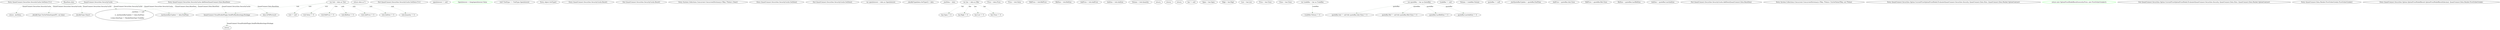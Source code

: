 digraph  {
m2_61 [cluster="QuantConnect.Securities.SecurityCache.GetData<T>()", file="SendForBacktestingcsPackage.cs", label="Entry QuantConnect.Securities.SecurityCache.GetData<T>()", span="196-196"];
m2_62 [cluster="QuantConnect.Securities.SecurityCache.GetData<T>()", file="SendForBacktestingcsPackage.cs", label="BaseData data", span="199-199"];
m2_63 [cluster="QuantConnect.Securities.SecurityCache.GetData<T>()", file="SendForBacktestingcsPackage.cs", label="_dataByType.TryGetValue(typeof(T), out data)", span="200-200"];
m2_64 [cluster="QuantConnect.Securities.SecurityCache.GetData<T>()", file="SendForBacktestingcsPackage.cs", label="return data as T;", span="201-201"];
m2_65 [cluster="QuantConnect.Securities.SecurityCache.GetData<T>()", file="SendForBacktestingcsPackage.cs", label="Exit QuantConnect.Securities.SecurityCache.GetData<T>()", span="196-196"];
m2_2 [cluster="QuantConnect.Securities.SecurityCache.AddData(QuantConnect.Data.BaseData)", file="SendForBacktestingcsPackage.cs", label="openInterest != null", span="101-101"];
m2_3 [cluster="QuantConnect.Securities.SecurityCache.AddData(QuantConnect.Data.BaseData)", color=green, community=0, file="SendForBacktestingcsPackage.cs", label="OpenInterest = (long)openInterest.Value", prediction=0, span="103-103"];
m2_4 [cluster="QuantConnect.Securities.SecurityCache.AddData(QuantConnect.Data.BaseData)", file="SendForBacktestingcsPackage.cs", label="return;", span="104-104"];
m2_5 [cluster="QuantConnect.Securities.SecurityCache.AddData(QuantConnect.Data.BaseData)", file="SendForBacktestingcsPackage.cs", label="var tick = data as Tick", span="107-107"];
m2_6 [cluster="QuantConnect.Securities.SecurityCache.AddData(QuantConnect.Data.BaseData)", file="SendForBacktestingcsPackage.cs", label="tick?.TickType == TickType.OpenInterest", span="108-108"];
m2_57 [cluster="object.GetType()", file="SendForBacktestingcsPackage.cs", label="Entry object.GetType()", span="0-0"];
m2_67 [cluster="QuantConnect.Securities.SecurityCache.Reset()", file="SendForBacktestingcsPackage.cs", label="Entry QuantConnect.Securities.SecurityCache.Reset()", span="207-207"];
m2_68 [cluster="QuantConnect.Securities.SecurityCache.Reset()", file="SendForBacktestingcsPackage.cs", label="_dataByType.Clear()", span="209-209"];
m2_69 [cluster="QuantConnect.Securities.SecurityCache.Reset()", file="SendForBacktestingcsPackage.cs", label="Exit QuantConnect.Securities.SecurityCache.Reset()", span="207-207"];
m2_70 [cluster="System.Collections.Concurrent.ConcurrentDictionary<TKey, TValue>.Clear()", file="SendForBacktestingcsPackage.cs", label="Entry System.Collections.Concurrent.ConcurrentDictionary<TKey, TValue>.Clear()", span="0-0"];
m2_58 [cluster="QuantConnect.Securities.SecurityCache.GetData()", file="SendForBacktestingcsPackage.cs", label="Entry QuantConnect.Securities.SecurityCache.GetData()", span="186-186"];
m2_59 [cluster="QuantConnect.Securities.SecurityCache.GetData()", file="SendForBacktestingcsPackage.cs", label="return _lastData;", span="188-188"];
m2_60 [cluster="QuantConnect.Securities.SecurityCache.GetData()", file="SendForBacktestingcsPackage.cs", label="Exit QuantConnect.Securities.SecurityCache.GetData()", span="186-186"];
m2_0 [cluster="QuantConnect.Securities.SecurityCache.AddData(QuantConnect.Data.BaseData)", file="SendForBacktestingcsPackage.cs", label="Entry QuantConnect.Securities.SecurityCache.AddData(QuantConnect.Data.BaseData)", span="98-98"];
m2_1 [cluster="QuantConnect.Securities.SecurityCache.AddData(QuantConnect.Data.BaseData)", file="SendForBacktestingcsPackage.cs", label="var openInterest = data as OpenInterest", span="100-100"];
m2_9 [cluster="QuantConnect.Securities.SecurityCache.AddData(QuantConnect.Data.BaseData)", file="SendForBacktestingcsPackage.cs", label="data.IsFillForward", span="115-115"];
m2_11 [cluster="QuantConnect.Securities.SecurityCache.AddData(QuantConnect.Data.BaseData)", file="SendForBacktestingcsPackage.cs", label="_dataByType[data.GetType()] = data", span="118-118"];
m2_12 [cluster="QuantConnect.Securities.SecurityCache.AddData(QuantConnect.Data.BaseData)", file="SendForBacktestingcsPackage.cs", label="_lastData == null\r\n              || _lastQuoteBarUpdate != data.EndTime\r\n              || data.DataType != MarketDataType.TradeBar", span="123-125"];
m2_13 [cluster="QuantConnect.Securities.SecurityCache.AddData(QuantConnect.Data.BaseData)", file="SendForBacktestingcsPackage.cs", label="_lastData = data", span="127-127"];
m2_28 [cluster="QuantConnect.Securities.SecurityCache.AddData(QuantConnect.Data.BaseData)", file="SendForBacktestingcsPackage.cs", label="var bar = data as IBar", span="145-145"];
m2_30 [cluster="QuantConnect.Securities.SecurityCache.AddData(QuantConnect.Data.BaseData)", file="SendForBacktestingcsPackage.cs", label="_lastQuoteBarUpdate != data.EndTime", span="148-148"];
m2_55 [cluster="QuantConnect.Securities.SecurityCache.AddData(QuantConnect.Data.BaseData)", file="SendForBacktestingcsPackage.cs", label="Price = data.Price", span="178-178"];
m2_7 [cluster="QuantConnect.Securities.SecurityCache.AddData(QuantConnect.Data.BaseData)", file="SendForBacktestingcsPackage.cs", label="QuantConnect.VisualStudioPlugin.SendForBacktestingcsPackage", span=""];
m2_14 [cluster="QuantConnect.Securities.SecurityCache.AddData(QuantConnect.Data.BaseData)", file="SendForBacktestingcsPackage.cs", label="tick != null", span="130-130"];
m2_15 [cluster="QuantConnect.Securities.SecurityCache.AddData(QuantConnect.Data.BaseData)", file="SendForBacktestingcsPackage.cs", label="tick.Value != 0", span="132-132"];
m2_16 [cluster="QuantConnect.Securities.SecurityCache.AddData(QuantConnect.Data.BaseData)", file="SendForBacktestingcsPackage.cs", label="Price = tick.Value", span="132-132"];
m2_17 [cluster="QuantConnect.Securities.SecurityCache.AddData(QuantConnect.Data.BaseData)", file="SendForBacktestingcsPackage.cs", label="tick.BidPrice != 0", span="134-134"];
m2_18 [cluster="QuantConnect.Securities.SecurityCache.AddData(QuantConnect.Data.BaseData)", file="SendForBacktestingcsPackage.cs", label="BidPrice = tick.BidPrice", span="134-134"];
m2_19 [cluster="QuantConnect.Securities.SecurityCache.AddData(QuantConnect.Data.BaseData)", file="SendForBacktestingcsPackage.cs", label="tick.BidSize != 0", span="135-135"];
m2_20 [cluster="QuantConnect.Securities.SecurityCache.AddData(QuantConnect.Data.BaseData)", file="SendForBacktestingcsPackage.cs", label="BidSize = tick.BidSize", span="135-135"];
m2_21 [cluster="QuantConnect.Securities.SecurityCache.AddData(QuantConnect.Data.BaseData)", file="SendForBacktestingcsPackage.cs", label="tick.AskPrice != 0", span="137-137"];
m2_22 [cluster="QuantConnect.Securities.SecurityCache.AddData(QuantConnect.Data.BaseData)", file="SendForBacktestingcsPackage.cs", label="AskPrice = tick.AskPrice", span="137-137"];
m2_23 [cluster="QuantConnect.Securities.SecurityCache.AddData(QuantConnect.Data.BaseData)", file="SendForBacktestingcsPackage.cs", label="tick.AskSize != 0", span="138-138"];
m2_24 [cluster="QuantConnect.Securities.SecurityCache.AddData(QuantConnect.Data.BaseData)", file="SendForBacktestingcsPackage.cs", label="AskSize = tick.AskSize", span="138-138"];
m2_25 [cluster="QuantConnect.Securities.SecurityCache.AddData(QuantConnect.Data.BaseData)", file="SendForBacktestingcsPackage.cs", label="tick.Quantity != 0", span="140-140"];
m2_26 [cluster="QuantConnect.Securities.SecurityCache.AddData(QuantConnect.Data.BaseData)", file="SendForBacktestingcsPackage.cs", label="Volume = tick.Quantity", span="140-140"];
m2_8 [cluster="QuantConnect.Securities.SecurityCache.AddData(QuantConnect.Data.BaseData)", file="SendForBacktestingcsPackage.cs", label="return;", span="111-111"];
m2_10 [cluster="QuantConnect.Securities.SecurityCache.AddData(QuantConnect.Data.BaseData)", file="SendForBacktestingcsPackage.cs", label="return;", span="115-115"];
m2_27 [cluster="QuantConnect.Securities.SecurityCache.AddData(QuantConnect.Data.BaseData)", file="SendForBacktestingcsPackage.cs", label="return;", span="142-142"];
m2_29 [cluster="QuantConnect.Securities.SecurityCache.AddData(QuantConnect.Data.BaseData)", file="SendForBacktestingcsPackage.cs", label="bar != null", span="146-146"];
m2_31 [cluster="QuantConnect.Securities.SecurityCache.AddData(QuantConnect.Data.BaseData)", file="SendForBacktestingcsPackage.cs", label="bar.Open != 0", span="150-150"];
m2_32 [cluster="QuantConnect.Securities.SecurityCache.AddData(QuantConnect.Data.BaseData)", file="SendForBacktestingcsPackage.cs", label="Open = bar.Open", span="150-150"];
m2_33 [cluster="QuantConnect.Securities.SecurityCache.AddData(QuantConnect.Data.BaseData)", file="SendForBacktestingcsPackage.cs", label="bar.High != 0", span="151-151"];
m2_34 [cluster="QuantConnect.Securities.SecurityCache.AddData(QuantConnect.Data.BaseData)", file="SendForBacktestingcsPackage.cs", label="High = bar.High", span="151-151"];
m2_35 [cluster="QuantConnect.Securities.SecurityCache.AddData(QuantConnect.Data.BaseData)", file="SendForBacktestingcsPackage.cs", label="bar.Low != 0", span="152-152"];
m2_36 [cluster="QuantConnect.Securities.SecurityCache.AddData(QuantConnect.Data.BaseData)", file="SendForBacktestingcsPackage.cs", label="Low = bar.Low", span="152-152"];
m2_37 [cluster="QuantConnect.Securities.SecurityCache.AddData(QuantConnect.Data.BaseData)", file="SendForBacktestingcsPackage.cs", label="bar.Close != 0", span="153-153"];
m2_38 [cluster="QuantConnect.Securities.SecurityCache.AddData(QuantConnect.Data.BaseData)", file="SendForBacktestingcsPackage.cs", label="Price = bar.Close", span="155-155"];
m2_39 [cluster="QuantConnect.Securities.SecurityCache.AddData(QuantConnect.Data.BaseData)", file="SendForBacktestingcsPackage.cs", label="Close = bar.Close", span="156-156"];
m2_40 [cluster="QuantConnect.Securities.SecurityCache.AddData(QuantConnect.Data.BaseData)", file="SendForBacktestingcsPackage.cs", label="var tradeBar = bar as TradeBar", span="160-160"];
m2_44 [cluster="QuantConnect.Securities.SecurityCache.AddData(QuantConnect.Data.BaseData)", file="SendForBacktestingcsPackage.cs", label="var quoteBar = bar as QuoteBar", span="166-166"];
m2_41 [cluster="QuantConnect.Securities.SecurityCache.AddData(QuantConnect.Data.BaseData)", file="SendForBacktestingcsPackage.cs", label="tradeBar != null", span="161-161"];
m2_42 [cluster="QuantConnect.Securities.SecurityCache.AddData(QuantConnect.Data.BaseData)", file="SendForBacktestingcsPackage.cs", label="tradeBar.Volume != 0", span="163-163"];
m2_43 [cluster="QuantConnect.Securities.SecurityCache.AddData(QuantConnect.Data.BaseData)", file="SendForBacktestingcsPackage.cs", label="Volume = tradeBar.Volume", span="163-163"];
m2_45 [cluster="QuantConnect.Securities.SecurityCache.AddData(QuantConnect.Data.BaseData)", file="SendForBacktestingcsPackage.cs", label="quoteBar != null", span="167-167"];
m2_46 [cluster="QuantConnect.Securities.SecurityCache.AddData(QuantConnect.Data.BaseData)", file="SendForBacktestingcsPackage.cs", label="_lastQuoteBarUpdate = quoteBar.EndTime", span="169-169"];
m2_47 [cluster="QuantConnect.Securities.SecurityCache.AddData(QuantConnect.Data.BaseData)", file="SendForBacktestingcsPackage.cs", label="quoteBar.Ask != null && quoteBar.Ask.Close != 0", span="170-170"];
m2_48 [cluster="QuantConnect.Securities.SecurityCache.AddData(QuantConnect.Data.BaseData)", file="SendForBacktestingcsPackage.cs", label="AskPrice = quoteBar.Ask.Close", span="170-170"];
m2_49 [cluster="QuantConnect.Securities.SecurityCache.AddData(QuantConnect.Data.BaseData)", file="SendForBacktestingcsPackage.cs", label="quoteBar.Bid != null && quoteBar.Bid.Close != 0", span="171-171"];
m2_50 [cluster="QuantConnect.Securities.SecurityCache.AddData(QuantConnect.Data.BaseData)", file="SendForBacktestingcsPackage.cs", label="BidPrice = quoteBar.Bid.Close", span="171-171"];
m2_51 [cluster="QuantConnect.Securities.SecurityCache.AddData(QuantConnect.Data.BaseData)", file="SendForBacktestingcsPackage.cs", label="quoteBar.LastBidSize != 0", span="172-172"];
m2_52 [cluster="QuantConnect.Securities.SecurityCache.AddData(QuantConnect.Data.BaseData)", file="SendForBacktestingcsPackage.cs", label="BidSize = quoteBar.LastBidSize", span="172-172"];
m2_53 [cluster="QuantConnect.Securities.SecurityCache.AddData(QuantConnect.Data.BaseData)", file="SendForBacktestingcsPackage.cs", label="quoteBar.LastAskSize != 0", span="173-173"];
m2_54 [cluster="QuantConnect.Securities.SecurityCache.AddData(QuantConnect.Data.BaseData)", file="SendForBacktestingcsPackage.cs", label="AskSize = quoteBar.LastAskSize", span="173-173"];
m2_56 [cluster="QuantConnect.Securities.SecurityCache.AddData(QuantConnect.Data.BaseData)", file="SendForBacktestingcsPackage.cs", label="Exit QuantConnect.Securities.SecurityCache.AddData(QuantConnect.Data.BaseData)", span="98-98"];
m2_66 [cluster="System.Collections.Concurrent.ConcurrentDictionary<TKey, TValue>.TryGetValue(TKey, out TValue)", file="SendForBacktestingcsPackage.cs", label="Entry System.Collections.Concurrent.ConcurrentDictionary<TKey, TValue>.TryGetValue(TKey, out TValue)", span="0-0"];
m2_71 [file="SendForBacktestingcsPackage.cs", label="QuantConnect.Securities.SecurityCache", span=""];
m3_0 [cluster="QuantConnect.Securities.Option.CurrentPriceOptionPriceModel.Evaluate(QuantConnect.Securities.Security, QuantConnect.Data.Slice, QuantConnect.Data.Market.OptionContract)", file="SolutionExplorerMenuCommand.cs", label="Entry QuantConnect.Securities.Option.CurrentPriceOptionPriceModel.Evaluate(QuantConnect.Securities.Security, QuantConnect.Data.Slice, QuantConnect.Data.Market.OptionContract)", span="37-37"];
m3_1 [cluster="QuantConnect.Securities.Option.CurrentPriceOptionPriceModel.Evaluate(QuantConnect.Securities.Security, QuantConnect.Data.Slice, QuantConnect.Data.Market.OptionContract)", color=green, community=0, file="SolutionExplorerMenuCommand.cs", label="return new OptionPriceModelResult(security.Price, new FirstOrderGreeks());", prediction=1, span="39-39"];
m3_2 [cluster="QuantConnect.Securities.Option.CurrentPriceOptionPriceModel.Evaluate(QuantConnect.Securities.Security, QuantConnect.Data.Slice, QuantConnect.Data.Market.OptionContract)", file="SolutionExplorerMenuCommand.cs", label="Exit QuantConnect.Securities.Option.CurrentPriceOptionPriceModel.Evaluate(QuantConnect.Securities.Security, QuantConnect.Data.Slice, QuantConnect.Data.Market.OptionContract)", span="37-37"];
m3_4 [cluster="QuantConnect.Data.Market.FirstOrderGreeks.FirstOrderGreeks()", file="SolutionExplorerMenuCommand.cs", label="Entry QuantConnect.Data.Market.FirstOrderGreeks.FirstOrderGreeks()", span="89-89"];
m3_3 [cluster="QuantConnect.Securities.Option.OptionPriceModelResult.OptionPriceModelResult(decimal, QuantConnect.Data.Market.FirstOrderGreeks)", file="SolutionExplorerMenuCommand.cs", label="Entry QuantConnect.Securities.Option.OptionPriceModelResult.OptionPriceModelResult(decimal, QuantConnect.Data.Market.FirstOrderGreeks)", span="45-45"];
m2_5 -> m2_7  [color=darkseagreen4, key=1, label=tick, style=dashed];
m2_5 -> m2_14  [color=darkseagreen4, key=1, label=tick, style=dashed];
m2_5 -> m2_15  [color=darkseagreen4, key=1, label=tick, style=dashed];
m2_5 -> m2_17  [color=darkseagreen4, key=1, label=tick, style=dashed];
m2_5 -> m2_19  [color=darkseagreen4, key=1, label=tick, style=dashed];
m2_5 -> m2_21  [color=darkseagreen4, key=1, label=tick, style=dashed];
m2_5 -> m2_23  [color=darkseagreen4, key=1, label=tick, style=dashed];
m2_5 -> m2_25  [color=darkseagreen4, key=1, label=tick, style=dashed];
m2_0 -> m2_9  [color=darkseagreen4, key=1, label="QuantConnect.Data.BaseData", style=dashed];
m2_0 -> m2_12  [color=darkseagreen4, key=1, label="QuantConnect.Data.BaseData", style=dashed];
m2_0 -> m2_30  [color=darkseagreen4, key=1, label="QuantConnect.Data.BaseData", style=dashed];
m2_28 -> m2_31  [color=darkseagreen4, key=1, label=bar, style=dashed];
m2_28 -> m2_33  [color=darkseagreen4, key=1, label=bar, style=dashed];
m2_28 -> m2_35  [color=darkseagreen4, key=1, label=bar, style=dashed];
m2_28 -> m2_37  [color=darkseagreen4, key=1, label=bar, style=dashed];
m2_7 -> m2_4  [color=darkseagreen4, key=1, label="QuantConnect.VisualStudioPlugin.SendForBacktestingcsPackage", style=dashed];
m2_40 -> m2_42  [color=darkseagreen4, key=1, label=tradeBar, style=dashed];
m2_44 -> m2_47  [color=darkseagreen4, key=1, label=quoteBar, style=dashed];
m2_44 -> m2_49  [color=darkseagreen4, key=1, label=quoteBar, style=dashed];
m2_44 -> m2_51  [color=darkseagreen4, key=1, label=quoteBar, style=dashed];
m2_44 -> m2_53  [color=darkseagreen4, key=1, label=quoteBar, style=dashed];
m2_71 -> m2_7  [color=darkseagreen4, key=1, label="QuantConnect.Securities.SecurityCache", style=dashed];
m2_71 -> m2_12  [color=darkseagreen4, key=1, label="QuantConnect.Securities.SecurityCache", style=dashed];
m2_71 -> m2_30  [color=darkseagreen4, key=1, label="QuantConnect.Securities.SecurityCache", style=dashed];
m2_71 -> m2_59  [color=darkseagreen4, key=1, label="QuantConnect.Securities.SecurityCache", style=dashed];
m2_71 -> m2_63  [color=darkseagreen4, key=1, label="QuantConnect.Securities.SecurityCache", style=dashed];
m2_71 -> m2_68  [color=darkseagreen4, key=1, label="QuantConnect.Securities.SecurityCache", style=dashed];
}
